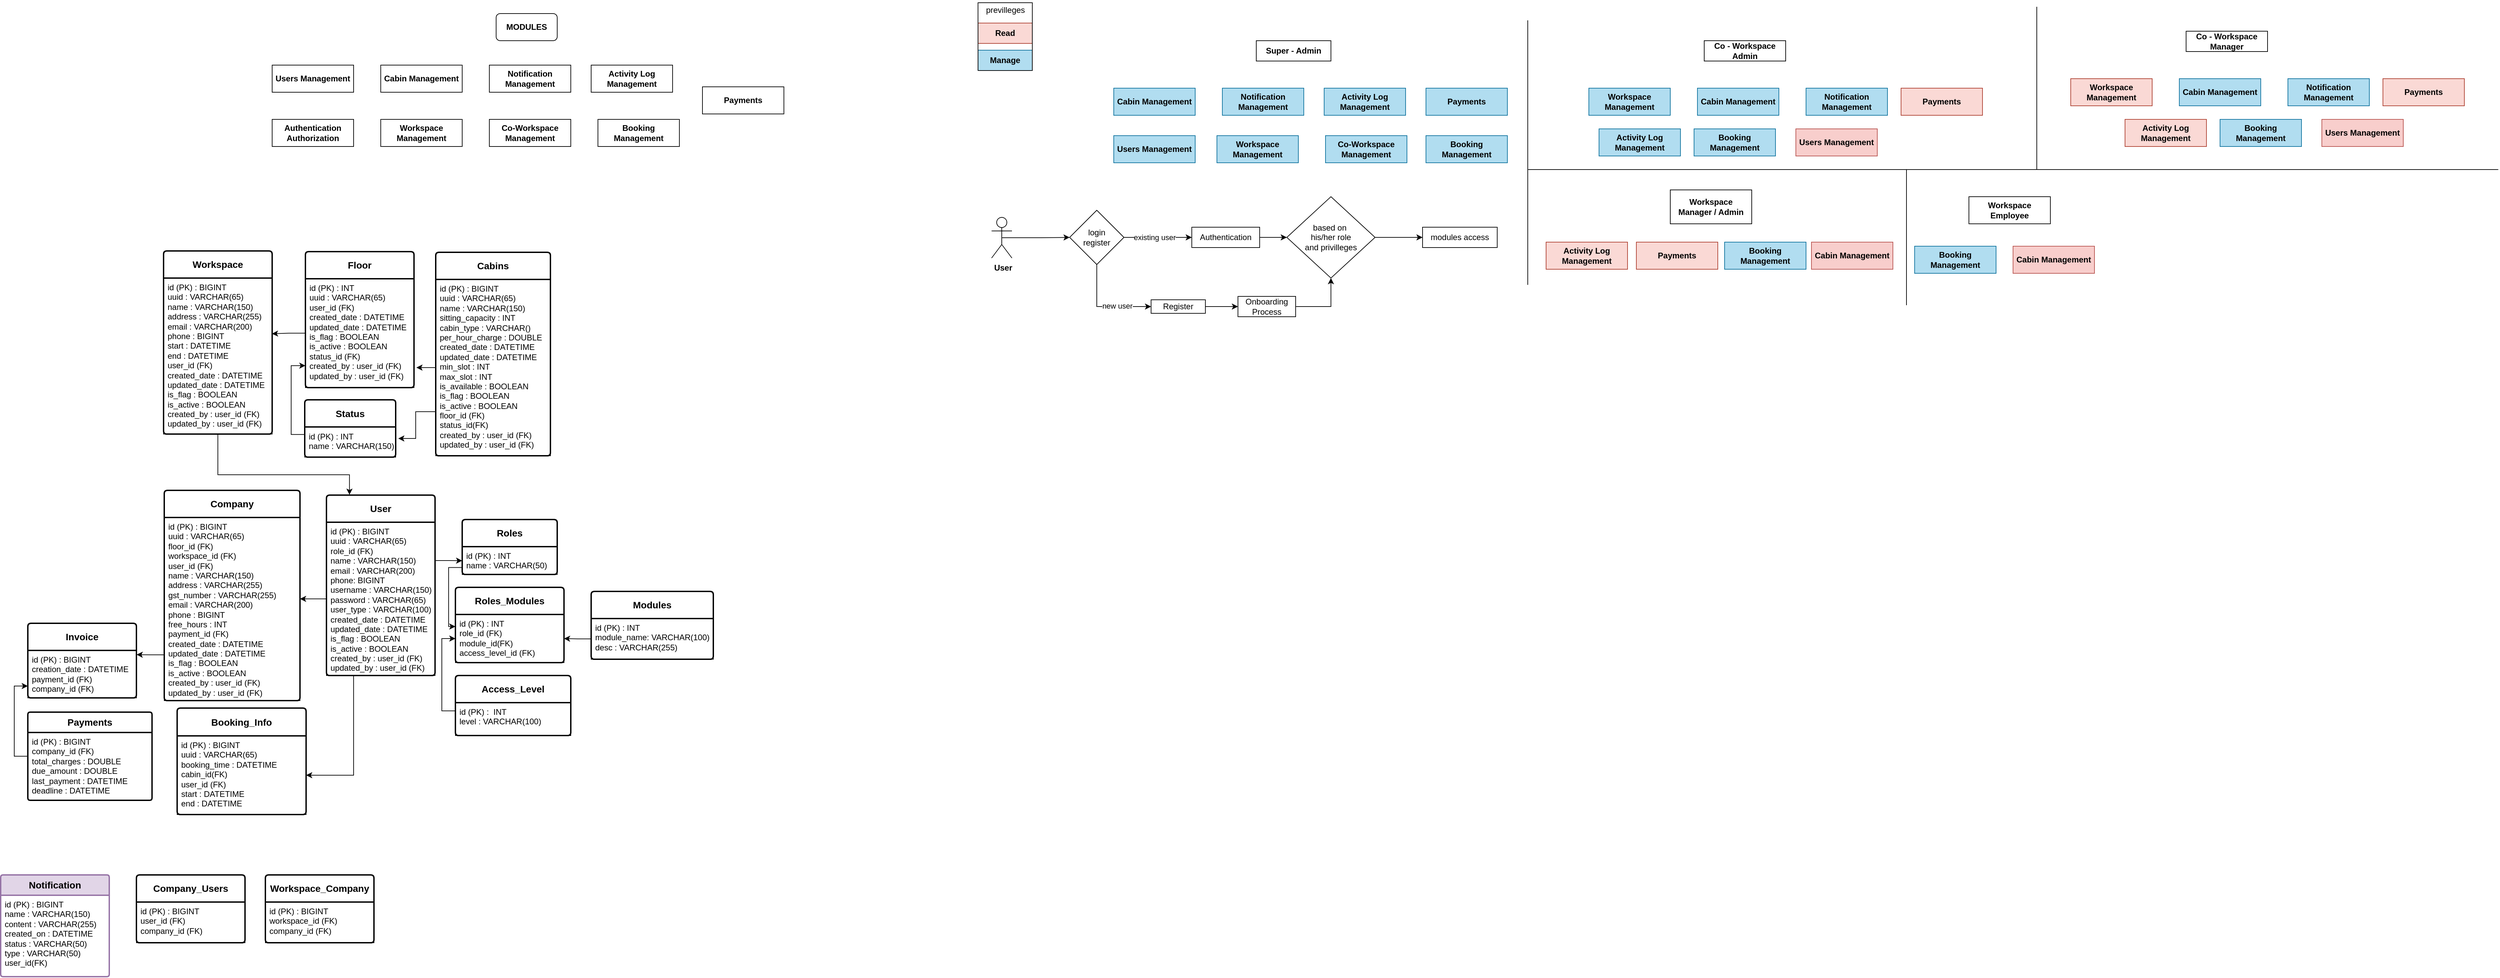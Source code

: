 <mxfile version="26.0.4">
  <diagram name="Page-1" id="Hbr4fW7oNGjuH58WPVC-">
    <mxGraphModel dx="6043" dy="2033" grid="1" gridSize="10" guides="1" tooltips="1" connect="1" arrows="1" fold="1" page="1" pageScale="1" pageWidth="850" pageHeight="1100" math="0" shadow="0">
      <root>
        <mxCell id="0" />
        <mxCell id="1" parent="0" />
        <mxCell id="i0zj9YfqIQTJ_gesHQt6-1" value="&lt;p&gt;&lt;span&gt;&lt;strong&gt;User&lt;/strong&gt;&lt;/span&gt;&lt;/p&gt;" style="swimlane;childLayout=stackLayout;horizontal=1;startSize=40;horizontalStack=0;rounded=1;fontSize=14;fontStyle=0;strokeWidth=2;resizeParent=0;resizeLast=1;shadow=0;dashed=0;align=center;arcSize=4;whiteSpace=wrap;html=1;fillColor=none;" parent="1" vertex="1">
          <mxGeometry x="-3760" y="-360" width="160" height="266" as="geometry" />
        </mxCell>
        <mxCell id="i0zj9YfqIQTJ_gesHQt6-2" value="&lt;div&gt;id (PK) : BIGINT&lt;/div&gt;&lt;div&gt;uuid : VARCHAR(65)&lt;br&gt;&lt;/div&gt;&lt;div&gt;role_id (FK)&lt;/div&gt;name : VARCHAR(150)&lt;br&gt;email : VARCHAR(200)&lt;br&gt;phone: BIGINT&lt;br&gt;&lt;div&gt;username : VARCHAR(150)&lt;br&gt;&lt;/div&gt;password : VARCHAR(65)&lt;br&gt;user_type : VARCHAR(100)&lt;br&gt;&lt;div&gt;created_date : DATETIME&lt;/div&gt;&lt;div&gt;updated_date : DATETIME&lt;/div&gt;&lt;div&gt;is_flag : BOOLEAN&lt;/div&gt;&lt;div&gt;is_active : BOOLEAN&lt;/div&gt;&lt;div&gt;created_by : user_id (FK)&lt;br&gt;updated_by : user_id (FK)&lt;/div&gt;" style="align=left;fillColor=none;spacingLeft=4;fontSize=12;verticalAlign=top;resizable=0;rotatable=0;part=1;html=1;" parent="i0zj9YfqIQTJ_gesHQt6-1" vertex="1">
          <mxGeometry y="40" width="160" height="226" as="geometry" />
        </mxCell>
        <mxCell id="i0zj9YfqIQTJ_gesHQt6-3" value="&lt;p&gt;&lt;span&gt;&lt;strong&gt;Roles&lt;/strong&gt;&lt;/span&gt;&lt;/p&gt;" style="swimlane;childLayout=stackLayout;horizontal=1;startSize=40;horizontalStack=0;rounded=1;fontSize=14;fontStyle=0;strokeWidth=2;resizeParent=0;resizeLast=1;shadow=0;dashed=0;align=center;arcSize=4;whiteSpace=wrap;html=1;fillColor=none;" parent="1" vertex="1">
          <mxGeometry x="-3560" y="-324" width="140" height="81" as="geometry" />
        </mxCell>
        <mxCell id="i0zj9YfqIQTJ_gesHQt6-4" value="id (PK) : INT&lt;br&gt;name : VARCHAR(50)" style="align=left;fillColor=none;spacingLeft=4;fontSize=12;verticalAlign=top;resizable=0;rotatable=0;part=1;html=1;" parent="i0zj9YfqIQTJ_gesHQt6-3" vertex="1">
          <mxGeometry y="40" width="140" height="41" as="geometry" />
        </mxCell>
        <mxCell id="i0zj9YfqIQTJ_gesHQt6-5" value="&lt;p&gt;&lt;span&gt;&lt;strong&gt;Roles_Modules&lt;/strong&gt;&lt;/span&gt;&lt;/p&gt;" style="swimlane;childLayout=stackLayout;horizontal=1;startSize=40;horizontalStack=0;rounded=1;fontSize=14;fontStyle=0;strokeWidth=2;resizeParent=0;resizeLast=1;shadow=0;dashed=0;align=center;arcSize=4;whiteSpace=wrap;html=1;fillColor=none;" parent="1" vertex="1">
          <mxGeometry x="-3570" y="-224" width="160" height="111" as="geometry" />
        </mxCell>
        <mxCell id="i0zj9YfqIQTJ_gesHQt6-6" value="&lt;div&gt;id (PK) : INT&lt;br&gt;role_id (FK)&lt;br&gt;module_id(FK)&lt;br&gt;access_level_id (FK)&lt;br&gt;&lt;/div&gt;" style="align=left;fillColor=none;spacingLeft=4;fontSize=12;verticalAlign=top;resizable=0;rotatable=0;part=1;html=1;" parent="i0zj9YfqIQTJ_gesHQt6-5" vertex="1">
          <mxGeometry y="40" width="160" height="71" as="geometry" />
        </mxCell>
        <mxCell id="i0zj9YfqIQTJ_gesHQt6-7" value="&lt;b&gt;Modules&lt;/b&gt;" style="swimlane;childLayout=stackLayout;horizontal=1;startSize=40;horizontalStack=0;rounded=1;fontSize=14;fontStyle=0;strokeWidth=2;resizeParent=0;resizeLast=1;shadow=0;dashed=0;align=center;arcSize=4;whiteSpace=wrap;html=1;fillColor=none;" parent="1" vertex="1">
          <mxGeometry x="-3370" y="-218" width="180" height="100" as="geometry" />
        </mxCell>
        <mxCell id="i0zj9YfqIQTJ_gesHQt6-8" value="id (PK) : INT&lt;br&gt;module_name: VARCHAR(100)&lt;br&gt;&lt;div&gt;desc : VARCHAR(255)&lt;br&gt;&lt;/div&gt;" style="align=left;fillColor=none;spacingLeft=4;fontSize=12;verticalAlign=top;resizable=0;rotatable=0;part=1;html=1;" parent="i0zj9YfqIQTJ_gesHQt6-7" vertex="1">
          <mxGeometry y="40" width="180" height="60" as="geometry" />
        </mxCell>
        <mxCell id="i0zj9YfqIQTJ_gesHQt6-20" value="&lt;b&gt;Company&lt;/b&gt;" style="swimlane;childLayout=stackLayout;horizontal=1;startSize=40;horizontalStack=0;rounded=1;fontSize=14;fontStyle=0;strokeWidth=2;resizeParent=0;resizeLast=1;shadow=0;dashed=0;align=center;arcSize=4;whiteSpace=wrap;html=1;fillColor=none;" parent="1" vertex="1">
          <mxGeometry x="-3999" y="-367" width="200" height="310" as="geometry" />
        </mxCell>
        <mxCell id="i0zj9YfqIQTJ_gesHQt6-21" value="&lt;div&gt;id (PK) : BIGINT&lt;/div&gt;&lt;div&gt;uuid : VARCHAR(65)&lt;br&gt;&lt;/div&gt;&lt;div&gt;floor_id (FK)&lt;/div&gt;&lt;div&gt;workspace_id (FK)&lt;/div&gt;&lt;div&gt;user_id (FK)&lt;/div&gt;name : VARCHAR(150)&lt;br&gt;address : VARCHAR(255)&lt;br&gt;gst_number : VARCHAR(255)&lt;br&gt;&lt;div&gt;email : VARCHAR(200)&lt;br&gt;&lt;/div&gt;phone : BIGINT&lt;br&gt;&lt;div&gt;free_hours : INT&lt;/div&gt;&lt;div&gt;payment_id (FK)&lt;br&gt;&lt;/div&gt;&lt;div&gt;&lt;div&gt;created_date : DATETIME&lt;/div&gt;&lt;div&gt;updated_date : DATETIME&lt;/div&gt;&lt;div&gt;is_flag : BOOLEAN&lt;/div&gt;&lt;div&gt;is_active : BOOLEAN&lt;div&gt;created_by : user_id (FK)&lt;/div&gt;&lt;div&gt;updated_by : user_id (FK)&lt;/div&gt;&lt;/div&gt;&lt;/div&gt;" style="align=left;fillColor=none;spacingLeft=4;fontSize=12;verticalAlign=top;resizable=0;rotatable=0;part=1;html=1;" parent="i0zj9YfqIQTJ_gesHQt6-20" vertex="1">
          <mxGeometry y="40" width="200" height="270" as="geometry" />
        </mxCell>
        <mxCell id="i0zj9YfqIQTJ_gesHQt6-26" value="&lt;b&gt;Workspace&lt;/b&gt;" style="swimlane;childLayout=stackLayout;horizontal=1;startSize=40;horizontalStack=0;rounded=1;fontSize=14;fontStyle=0;strokeWidth=2;resizeParent=0;resizeLast=1;shadow=0;dashed=0;align=center;arcSize=4;whiteSpace=wrap;html=1;fillColor=none;" parent="1" vertex="1">
          <mxGeometry x="-4000" y="-720" width="160" height="270" as="geometry" />
        </mxCell>
        <mxCell id="i0zj9YfqIQTJ_gesHQt6-27" value="&lt;div&gt;id (PK) : BIGINT&lt;/div&gt;&lt;div&gt;uuid : VARCHAR(65)&lt;br&gt;&lt;/div&gt;name : VARCHAR(150)&lt;br&gt;address : VARCHAR(255)&lt;br&gt;email : VARCHAR(200)&lt;br&gt;&lt;div&gt;phone : BIGINT&lt;/div&gt;&lt;div&gt;&lt;div&gt;start : DATETIME&lt;br&gt;end : DATETIME&lt;br&gt;&lt;/div&gt;&lt;/div&gt;&lt;div&gt;user_id (FK)&lt;/div&gt;&lt;div&gt;&lt;div&gt;&lt;div&gt;created_date : DATETIME&lt;/div&gt;&lt;div&gt;updated_date : DATETIME&lt;/div&gt;&lt;div&gt;is_flag : BOOLEAN&lt;/div&gt;&lt;div&gt;is_active : BOOLEAN&lt;/div&gt;&lt;div&gt;&lt;div&gt;created_by : user_id (FK)&lt;/div&gt;&lt;div&gt;updated_by : user_id (FK)&lt;/div&gt;&lt;/div&gt;&lt;/div&gt;&lt;/div&gt;" style="align=left;fillColor=none;spacingLeft=4;fontSize=12;verticalAlign=top;resizable=0;rotatable=0;part=1;html=1;" parent="i0zj9YfqIQTJ_gesHQt6-26" vertex="1">
          <mxGeometry y="40" width="160" height="230" as="geometry" />
        </mxCell>
        <mxCell id="i0zj9YfqIQTJ_gesHQt6-32" value="&lt;div&gt;&lt;strong&gt;Cabins&lt;/strong&gt;&lt;/div&gt;" style="swimlane;childLayout=stackLayout;horizontal=1;startSize=40;horizontalStack=0;rounded=1;fontSize=14;fontStyle=0;strokeWidth=2;resizeParent=0;resizeLast=1;shadow=0;dashed=0;align=center;arcSize=4;whiteSpace=wrap;html=1;fillColor=none;" parent="1" vertex="1">
          <mxGeometry x="-3599" y="-718" width="169" height="300" as="geometry" />
        </mxCell>
        <mxCell id="i0zj9YfqIQTJ_gesHQt6-33" value="&lt;div&gt;id (PK) : BIGINT&lt;/div&gt;&lt;div&gt;uuid : VARCHAR(65)&lt;br&gt;&lt;/div&gt;name : VARCHAR(150)&lt;br&gt;&lt;div&gt;sitting_capacity : INT&lt;/div&gt;&lt;div&gt;cabin_type : VARCHAR()&lt;br&gt;&lt;/div&gt;&lt;div&gt;per_hour_charge : DOUBLE&lt;br&gt;&lt;/div&gt;&lt;div&gt;&lt;div&gt;created_date : DATETIME&lt;br&gt;&lt;/div&gt;&lt;div&gt;updated_date : DATETIME&lt;/div&gt;&lt;div&gt;min_slot : INT&lt;/div&gt;&lt;div&gt;max_slot : INT&lt;/div&gt;&lt;div&gt;is_available : BOOLEAN&lt;br&gt;&lt;/div&gt;&lt;div&gt;is_flag : BOOLEAN&lt;/div&gt;&lt;div&gt;is_active : BOOLEAN&lt;/div&gt;&lt;/div&gt;&lt;div&gt;floor_id (FK)&lt;/div&gt;&lt;div&gt;status_id(FK)&lt;/div&gt;&lt;div&gt;&lt;div&gt;created_by : user_id (FK)&lt;/div&gt;&lt;div&gt;updated_by : user_id (FK)&lt;/div&gt;&lt;/div&gt;" style="align=left;fillColor=none;spacingLeft=4;fontSize=12;verticalAlign=top;resizable=0;rotatable=0;part=1;html=1;" parent="i0zj9YfqIQTJ_gesHQt6-32" vertex="1">
          <mxGeometry y="40" width="169" height="260" as="geometry" />
        </mxCell>
        <mxCell id="i0zj9YfqIQTJ_gesHQt6-37" value="&lt;b&gt;Status&lt;/b&gt;" style="swimlane;childLayout=stackLayout;horizontal=1;startSize=40;horizontalStack=0;rounded=1;fontSize=14;fontStyle=0;strokeWidth=2;resizeParent=0;resizeLast=1;shadow=0;dashed=0;align=center;arcSize=4;whiteSpace=wrap;html=1;fillColor=none;" parent="1" vertex="1">
          <mxGeometry x="-3792" y="-500.5" width="134" height="84.5" as="geometry" />
        </mxCell>
        <mxCell id="i0zj9YfqIQTJ_gesHQt6-38" value="&lt;div&gt;id (PK) : INT&lt;br&gt;&lt;/div&gt;&lt;div&gt;name : VARCHAR(150)&lt;/div&gt;" style="align=left;fillColor=none;spacingLeft=4;fontSize=12;verticalAlign=top;resizable=0;rotatable=0;part=1;html=1;" parent="i0zj9YfqIQTJ_gesHQt6-37" vertex="1">
          <mxGeometry y="40" width="134" height="44.5" as="geometry" />
        </mxCell>
        <mxCell id="i0zj9YfqIQTJ_gesHQt6-40" value="&lt;p&gt;&lt;span&gt;&lt;strong&gt;Floor&lt;/strong&gt;&lt;/span&gt;&lt;/p&gt;" style="swimlane;childLayout=stackLayout;horizontal=1;startSize=40;horizontalStack=0;rounded=1;fontSize=14;fontStyle=0;strokeWidth=2;resizeParent=0;resizeLast=1;shadow=0;dashed=0;align=center;arcSize=4;whiteSpace=wrap;html=1;fillColor=none;" parent="1" vertex="1">
          <mxGeometry x="-3791" y="-719" width="160" height="200.5" as="geometry">
            <mxRectangle x="-599" y="1382" width="80" height="60" as="alternateBounds" />
          </mxGeometry>
        </mxCell>
        <mxCell id="i0zj9YfqIQTJ_gesHQt6-41" value="&lt;div&gt;id (PK) : INT&lt;/div&gt;&lt;div&gt;uuid : VARCHAR(65)&lt;br&gt;&lt;/div&gt;&lt;div&gt;user_id (FK)&lt;/div&gt;&lt;div&gt;&lt;div&gt;&lt;div&gt;created_date : DATETIME&lt;/div&gt;&lt;div&gt;updated_date : DATETIME&lt;/div&gt;&lt;div&gt;is_flag : BOOLEAN&lt;/div&gt;&lt;div&gt;is_active : BOOLEAN&lt;/div&gt;&lt;div&gt;status_id (FK)&lt;/div&gt;&lt;div&gt;&lt;div&gt;created_by : user_id (FK)&lt;/div&gt;&lt;div&gt;updated_by : user_id (FK)&lt;/div&gt;&lt;/div&gt;&lt;/div&gt;&lt;/div&gt;" style="align=left;fillColor=none;spacingLeft=4;fontSize=12;verticalAlign=top;resizable=0;rotatable=0;part=1;html=1;" parent="i0zj9YfqIQTJ_gesHQt6-40" vertex="1">
          <mxGeometry y="40" width="160" height="160.5" as="geometry" />
        </mxCell>
        <mxCell id="i0zj9YfqIQTJ_gesHQt6-48" value="&lt;b&gt;Booking_Info&lt;/b&gt;" style="swimlane;childLayout=stackLayout;horizontal=1;startSize=41;horizontalStack=0;rounded=1;fontSize=14;fontStyle=0;strokeWidth=2;resizeParent=0;resizeLast=1;shadow=0;dashed=0;align=center;arcSize=4;whiteSpace=wrap;html=1;fillColor=none;" parent="1" vertex="1">
          <mxGeometry x="-3980" y="-46" width="190" height="157" as="geometry" />
        </mxCell>
        <mxCell id="i0zj9YfqIQTJ_gesHQt6-49" value="&lt;div&gt;id (PK) : BIGINT&lt;/div&gt;uuid : VARCHAR(65)&lt;br&gt;&lt;div&gt;booking_time : DATETIME&lt;/div&gt;&lt;div&gt;cabin_id(FK) &lt;/div&gt;user_id (FK)&lt;br&gt;&lt;div&gt;start : DATETIME&lt;/div&gt;&lt;div&gt;end : DATETIME&lt;/div&gt;" style="align=left;fillColor=none;spacingLeft=4;fontSize=12;verticalAlign=top;resizable=0;rotatable=0;part=1;html=1;" parent="i0zj9YfqIQTJ_gesHQt6-48" vertex="1">
          <mxGeometry y="41" width="190" height="116" as="geometry" />
        </mxCell>
        <mxCell id="i0zj9YfqIQTJ_gesHQt6-50" value="&lt;b&gt;Invoice&lt;br&gt;&lt;/b&gt;" style="swimlane;childLayout=stackLayout;horizontal=1;startSize=40;horizontalStack=0;rounded=1;fontSize=14;fontStyle=0;strokeWidth=2;resizeParent=0;resizeLast=1;shadow=0;dashed=0;align=center;arcSize=4;whiteSpace=wrap;html=1;fillColor=none;" parent="1" vertex="1">
          <mxGeometry x="-4200" y="-171" width="160" height="110" as="geometry" />
        </mxCell>
        <mxCell id="i0zj9YfqIQTJ_gesHQt6-51" value="&lt;div&gt;id (PK) : BIGINT&lt;br&gt;&lt;/div&gt;creation_date : DATETIME&lt;br&gt;&lt;div&gt;payment_id (FK)&lt;/div&gt;&lt;div&gt;company_id (FK)&lt;br&gt;&lt;/div&gt;" style="align=left;fillColor=none;spacingLeft=4;fontSize=12;verticalAlign=top;resizable=0;rotatable=0;part=1;html=1;" parent="i0zj9YfqIQTJ_gesHQt6-50" vertex="1">
          <mxGeometry y="40" width="160" height="70" as="geometry" />
        </mxCell>
        <mxCell id="i0zj9YfqIQTJ_gesHQt6-56" value="&lt;b&gt;Notification&lt;/b&gt;" style="swimlane;childLayout=stackLayout;horizontal=1;startSize=30;horizontalStack=0;rounded=1;fontSize=14;fontStyle=0;strokeWidth=2;resizeParent=0;resizeLast=1;shadow=0;dashed=0;align=center;arcSize=4;whiteSpace=wrap;html=1;fillColor=#e1d5e7;strokeColor=#9673a6;" parent="1" vertex="1">
          <mxGeometry x="-4240" y="200" width="160" height="150" as="geometry" />
        </mxCell>
        <mxCell id="i0zj9YfqIQTJ_gesHQt6-57" value="&lt;div&gt;id (PK) : BIGINT&lt;/div&gt;&lt;div&gt;name : VARCHAR(150) &lt;br&gt;&lt;/div&gt;&lt;div&gt;content : VARCHAR(255) &lt;br&gt;&lt;/div&gt;&lt;div&gt;created_on : DATETIME&lt;br&gt;&lt;/div&gt;&lt;div&gt;status : VARCHAR(50)&lt;br&gt;&lt;/div&gt;&lt;div&gt;type : VARCHAR(50)&lt;br&gt;&lt;/div&gt;&lt;div&gt;user_id(FK)&lt;br&gt;&lt;/div&gt;" style="align=left;strokeColor=none;fillColor=none;spacingLeft=4;fontSize=12;verticalAlign=top;resizable=0;rotatable=0;part=1;html=1;" parent="i0zj9YfqIQTJ_gesHQt6-56" vertex="1">
          <mxGeometry y="30" width="160" height="120" as="geometry" />
        </mxCell>
        <mxCell id="i0zj9YfqIQTJ_gesHQt6-75" value="MODULES" style="rounded=1;whiteSpace=wrap;html=1;fontStyle=1" parent="1" vertex="1">
          <mxGeometry x="-3510" y="-1070" width="90" height="40" as="geometry" />
        </mxCell>
        <mxCell id="i0zj9YfqIQTJ_gesHQt6-76" value="&lt;div&gt;Authentication&lt;/div&gt;&lt;div&gt;Authorization&lt;br&gt;&lt;/div&gt;" style="rounded=0;whiteSpace=wrap;html=1;fontStyle=1" parent="1" vertex="1">
          <mxGeometry x="-3840" y="-914" width="120" height="40" as="geometry" />
        </mxCell>
        <mxCell id="i0zj9YfqIQTJ_gesHQt6-77" value="Users Management" style="rounded=0;whiteSpace=wrap;html=1;fontStyle=1" parent="1" vertex="1">
          <mxGeometry x="-3840" y="-994" width="120" height="40" as="geometry" />
        </mxCell>
        <mxCell id="i0zj9YfqIQTJ_gesHQt6-78" value="Co-Workspace Management" style="rounded=0;whiteSpace=wrap;html=1;fontStyle=1" parent="1" vertex="1">
          <mxGeometry x="-3520" y="-914" width="120" height="40" as="geometry" />
        </mxCell>
        <mxCell id="i0zj9YfqIQTJ_gesHQt6-79" value="Workspace Management" style="rounded=0;whiteSpace=wrap;html=1;fontStyle=1" parent="1" vertex="1">
          <mxGeometry x="-3680" y="-914" width="120" height="40" as="geometry" />
        </mxCell>
        <mxCell id="i0zj9YfqIQTJ_gesHQt6-80" value="Booking Management" style="rounded=0;whiteSpace=wrap;html=1;fontStyle=1" parent="1" vertex="1">
          <mxGeometry x="-3360" y="-914" width="120" height="40" as="geometry" />
        </mxCell>
        <mxCell id="i0zj9YfqIQTJ_gesHQt6-81" value="Cabin Management" style="rounded=0;whiteSpace=wrap;html=1;fontStyle=1" parent="1" vertex="1">
          <mxGeometry x="-3680" y="-994" width="120" height="40" as="geometry" />
        </mxCell>
        <mxCell id="i0zj9YfqIQTJ_gesHQt6-82" value="&lt;div&gt;Notification&lt;/div&gt;&lt;div&gt;Management&lt;br&gt;&lt;/div&gt;" style="rounded=0;whiteSpace=wrap;html=1;fontStyle=1" parent="1" vertex="1">
          <mxGeometry x="-3520" y="-994" width="120" height="40" as="geometry" />
        </mxCell>
        <mxCell id="i0zj9YfqIQTJ_gesHQt6-87" value="Activity Log Management" style="rounded=0;whiteSpace=wrap;html=1;fontStyle=1" parent="1" vertex="1">
          <mxGeometry x="-3370" y="-994" width="120" height="40" as="geometry" />
        </mxCell>
        <mxCell id="i0zj9YfqIQTJ_gesHQt6-98" value="Users Management" style="rounded=0;whiteSpace=wrap;html=1;fillColor=#b1ddf0;strokeColor=#10739e;fontStyle=1" parent="1" vertex="1">
          <mxGeometry x="-2600" y="-890" width="120" height="40" as="geometry" />
        </mxCell>
        <mxCell id="i0zj9YfqIQTJ_gesHQt6-99" value="Co-Workspace Management" style="rounded=0;whiteSpace=wrap;html=1;fillColor=#b1ddf0;strokeColor=#10739e;fontStyle=1" parent="1" vertex="1">
          <mxGeometry x="-2288" y="-890" width="120" height="40" as="geometry" />
        </mxCell>
        <mxCell id="i0zj9YfqIQTJ_gesHQt6-100" value="Workspace Management" style="rounded=0;whiteSpace=wrap;html=1;fillColor=#b1ddf0;strokeColor=#10739e;fontStyle=1" parent="1" vertex="1">
          <mxGeometry x="-2448" y="-890" width="120" height="40" as="geometry" />
        </mxCell>
        <mxCell id="i0zj9YfqIQTJ_gesHQt6-101" value="Booking Management" style="rounded=0;whiteSpace=wrap;html=1;fillColor=#b1ddf0;strokeColor=#10739e;fontStyle=1" parent="1" vertex="1">
          <mxGeometry x="-2140" y="-890" width="120" height="40" as="geometry" />
        </mxCell>
        <mxCell id="i0zj9YfqIQTJ_gesHQt6-102" value="Cabin Management" style="rounded=0;whiteSpace=wrap;html=1;fillColor=#b1ddf0;strokeColor=#10739e;fontStyle=1" parent="1" vertex="1">
          <mxGeometry x="-2600" y="-960" width="120" height="40" as="geometry" />
        </mxCell>
        <mxCell id="i0zj9YfqIQTJ_gesHQt6-103" value="&lt;div&gt;Notification&lt;/div&gt;&lt;div&gt;Management&lt;br&gt;&lt;/div&gt;" style="rounded=0;whiteSpace=wrap;html=1;fillColor=#b1ddf0;strokeColor=#10739e;fontStyle=1" parent="1" vertex="1">
          <mxGeometry x="-2440" y="-960" width="120" height="40" as="geometry" />
        </mxCell>
        <mxCell id="i0zj9YfqIQTJ_gesHQt6-106" value="Activity Log Management" style="rounded=0;whiteSpace=wrap;html=1;fillColor=#b1ddf0;strokeColor=#10739e;fontStyle=1" parent="1" vertex="1">
          <mxGeometry x="-2290" y="-960" width="120" height="40" as="geometry" />
        </mxCell>
        <mxCell id="i0zj9YfqIQTJ_gesHQt6-107" value="Super - Admin" style="rounded=0;whiteSpace=wrap;html=1;fontStyle=1" parent="1" vertex="1">
          <mxGeometry x="-2390" y="-1030" width="110" height="30" as="geometry" />
        </mxCell>
        <mxCell id="i0zj9YfqIQTJ_gesHQt6-111" value="Workspace Management" style="rounded=0;whiteSpace=wrap;html=1;fillColor=#b1ddf0;strokeColor=#10739e;fontStyle=1" parent="1" vertex="1">
          <mxGeometry x="-1900" y="-960" width="120" height="40" as="geometry" />
        </mxCell>
        <mxCell id="i0zj9YfqIQTJ_gesHQt6-112" value="Booking Management" style="rounded=0;whiteSpace=wrap;html=1;fillColor=#b1ddf0;strokeColor=#10739e;fontStyle=1" parent="1" vertex="1">
          <mxGeometry x="-1745" y="-900" width="120" height="40" as="geometry" />
        </mxCell>
        <mxCell id="i0zj9YfqIQTJ_gesHQt6-113" value="Cabin Management" style="rounded=0;whiteSpace=wrap;html=1;fillColor=#b1ddf0;strokeColor=#10739e;fontStyle=1" parent="1" vertex="1">
          <mxGeometry x="-1740" y="-960" width="120" height="40" as="geometry" />
        </mxCell>
        <mxCell id="i0zj9YfqIQTJ_gesHQt6-114" value="&lt;div&gt;Notification&lt;/div&gt;&lt;div&gt;Management&lt;br&gt;&lt;/div&gt;" style="rounded=0;whiteSpace=wrap;html=1;fillColor=#b1ddf0;strokeColor=#10739e;fontStyle=1" parent="1" vertex="1">
          <mxGeometry x="-1580" y="-960" width="120" height="40" as="geometry" />
        </mxCell>
        <mxCell id="i0zj9YfqIQTJ_gesHQt6-115" value="Activity Log Management" style="rounded=0;whiteSpace=wrap;html=1;fillColor=#b1ddf0;strokeColor=#10739e;fontStyle=1" parent="1" vertex="1">
          <mxGeometry x="-1885" y="-900" width="120" height="40" as="geometry" />
        </mxCell>
        <mxCell id="i0zj9YfqIQTJ_gesHQt6-116" value="&lt;div&gt;Co - Workspace Admin&lt;br&gt;&lt;/div&gt;" style="rounded=0;whiteSpace=wrap;html=1;fontStyle=1" parent="1" vertex="1">
          <mxGeometry x="-1730" y="-1030" width="120" height="30" as="geometry" />
        </mxCell>
        <mxCell id="i0zj9YfqIQTJ_gesHQt6-125" value="Booking Management" style="rounded=0;whiteSpace=wrap;html=1;fillColor=#b1ddf0;strokeColor=#10739e;fontStyle=1" parent="1" vertex="1">
          <mxGeometry x="-1700" y="-733" width="120" height="40" as="geometry" />
        </mxCell>
        <mxCell id="i0zj9YfqIQTJ_gesHQt6-128" value="Activity Log Management" style="rounded=0;whiteSpace=wrap;html=1;fillColor=#fad9d5;strokeColor=#ae4132;fontStyle=1" parent="1" vertex="1">
          <mxGeometry x="-1963" y="-733" width="120" height="40" as="geometry" />
        </mxCell>
        <mxCell id="i0zj9YfqIQTJ_gesHQt6-129" value="&lt;div&gt;Workspace&lt;/div&gt;&lt;div&gt;Manager / Admin&lt;br&gt;&lt;/div&gt;" style="rounded=0;whiteSpace=wrap;html=1;fontStyle=1" parent="1" vertex="1">
          <mxGeometry x="-1780" y="-810" width="120" height="50" as="geometry" />
        </mxCell>
        <mxCell id="i0zj9YfqIQTJ_gesHQt6-130" value="Booking Management" style="rounded=0;whiteSpace=wrap;html=1;fillColor=#b1ddf0;strokeColor=#10739e;fontStyle=1" parent="1" vertex="1">
          <mxGeometry x="-1420" y="-727" width="120" height="40" as="geometry" />
        </mxCell>
        <mxCell id="i0zj9YfqIQTJ_gesHQt6-134" value="&lt;div&gt;Workspace&lt;/div&gt;&lt;div&gt;Employee&lt;/div&gt;" style="rounded=0;whiteSpace=wrap;html=1;fontStyle=1" parent="1" vertex="1">
          <mxGeometry x="-1340" y="-800" width="120" height="40" as="geometry" />
        </mxCell>
        <mxCell id="ZUwX_merdfJP2ijp_3mD-3" value="" style="endArrow=none;html=1;rounded=0;" parent="1" edge="1">
          <mxGeometry width="50" height="50" relative="1" as="geometry">
            <mxPoint x="-1990" y="-670" as="sourcePoint" />
            <mxPoint x="-1990" y="-1060" as="targetPoint" />
          </mxGeometry>
        </mxCell>
        <mxCell id="ZUwX_merdfJP2ijp_3mD-4" value="" style="endArrow=none;html=1;rounded=0;" parent="1" edge="1">
          <mxGeometry width="50" height="50" relative="1" as="geometry">
            <mxPoint x="-1990" y="-840" as="sourcePoint" />
            <mxPoint x="-560" y="-840" as="targetPoint" />
          </mxGeometry>
        </mxCell>
        <mxCell id="ZUwX_merdfJP2ijp_3mD-5" value="" style="endArrow=none;html=1;rounded=0;" parent="1" edge="1">
          <mxGeometry width="50" height="50" relative="1" as="geometry">
            <mxPoint x="-1432" y="-640" as="sourcePoint" />
            <mxPoint x="-1432" y="-840" as="targetPoint" />
          </mxGeometry>
        </mxCell>
        <mxCell id="6uWzE0YaMPxojv6-Itjr-15" value="Users Management" style="rounded=0;whiteSpace=wrap;html=1;fillColor=#f8cecc;strokeColor=#b85450;fontStyle=1" parent="1" vertex="1">
          <mxGeometry x="-1595" y="-900" width="120" height="40" as="geometry" />
        </mxCell>
        <mxCell id="6uWzE0YaMPxojv6-Itjr-22" value="Activity Log Management" style="rounded=0;whiteSpace=wrap;html=1;fillColor=#fad9d5;strokeColor=#ae4132;fontStyle=1" parent="1" vertex="1">
          <mxGeometry x="-1275" y="-727" width="120" height="40" as="geometry" />
        </mxCell>
        <mxCell id="6uWzE0YaMPxojv6-Itjr-25" value="Cabin Management" style="rounded=0;whiteSpace=wrap;html=1;fillColor=#f8cecc;strokeColor=#b85450;fontStyle=1" parent="1" vertex="1">
          <mxGeometry x="-1572" y="-733" width="120" height="40" as="geometry" />
        </mxCell>
        <mxCell id="6uWzE0YaMPxojv6-Itjr-26" value="Cabin Management" style="rounded=0;whiteSpace=wrap;html=1;fillColor=#f8cecc;strokeColor=#b85450;fontStyle=1" parent="1" vertex="1">
          <mxGeometry x="-1275" y="-727" width="120" height="40" as="geometry" />
        </mxCell>
        <mxCell id="4vm6ZICzEzsJQvAmWLZo-16" style="edgeStyle=orthogonalEdgeStyle;rounded=0;orthogonalLoop=1;jettySize=auto;html=1;exitX=0;exitY=0.5;exitDx=0;exitDy=0;entryX=0;entryY=0.75;entryDx=0;entryDy=0;" edge="1" parent="1" source="6uWzE0YaMPxojv6-Itjr-37" target="i0zj9YfqIQTJ_gesHQt6-51">
          <mxGeometry relative="1" as="geometry" />
        </mxCell>
        <mxCell id="6uWzE0YaMPxojv6-Itjr-37" value="&lt;b&gt;Payments&lt;/b&gt;" style="swimlane;childLayout=stackLayout;horizontal=1;startSize=30;horizontalStack=0;rounded=1;fontSize=14;fontStyle=0;strokeWidth=2;resizeParent=0;resizeLast=1;shadow=0;dashed=0;align=center;arcSize=4;whiteSpace=wrap;html=1;fillColor=none;" parent="1" vertex="1">
          <mxGeometry x="-4200" y="-40" width="183" height="130" as="geometry" />
        </mxCell>
        <mxCell id="6uWzE0YaMPxojv6-Itjr-38" value="&lt;div&gt;id (PK) : BIGINT&lt;br&gt;&lt;/div&gt;company_id (FK)&lt;div&gt;total_charges : DOUBLE&lt;/div&gt;&lt;div&gt;due_amount : DOUBLE&lt;br&gt;&lt;/div&gt;&lt;div&gt;last_payment : DATETIME&lt;br&gt;&lt;/div&gt;&lt;div&gt;deadline : DATETIME&lt;/div&gt;" style="align=left;strokeColor=none;fillColor=none;spacingLeft=4;fontSize=12;verticalAlign=top;resizable=0;rotatable=0;part=1;html=1;" parent="6uWzE0YaMPxojv6-Itjr-37" vertex="1">
          <mxGeometry y="30" width="183" height="100" as="geometry" />
        </mxCell>
        <mxCell id="6uWzE0YaMPxojv6-Itjr-40" value="Payments" style="rounded=0;whiteSpace=wrap;html=1;fontStyle=1" parent="1" vertex="1">
          <mxGeometry x="-3206" y="-962" width="120" height="40" as="geometry" />
        </mxCell>
        <mxCell id="6uWzE0YaMPxojv6-Itjr-41" value="Payments" style="rounded=0;whiteSpace=wrap;html=1;fillColor=#b1ddf0;strokeColor=#10739e;fontStyle=1" parent="1" vertex="1">
          <mxGeometry x="-2140" y="-960" width="120" height="40" as="geometry" />
        </mxCell>
        <mxCell id="6uWzE0YaMPxojv6-Itjr-42" value="Payments" style="rounded=0;whiteSpace=wrap;html=1;fillColor=#fad9d5;strokeColor=#ae4132;fontStyle=1" parent="1" vertex="1">
          <mxGeometry x="-1440" y="-960" width="120" height="40" as="geometry" />
        </mxCell>
        <mxCell id="6uWzE0YaMPxojv6-Itjr-43" value="Payments" style="rounded=0;whiteSpace=wrap;html=1;fillColor=#fad9d5;strokeColor=#ae4132;fontStyle=1" parent="1" vertex="1">
          <mxGeometry x="-1830" y="-733" width="120" height="40" as="geometry" />
        </mxCell>
        <mxCell id="6uWzE0YaMPxojv6-Itjr-53" value="&lt;b&gt;Company_Users&lt;br&gt;&lt;/b&gt;" style="swimlane;childLayout=stackLayout;horizontal=1;startSize=40;horizontalStack=0;rounded=1;fontSize=14;fontStyle=0;strokeWidth=2;resizeParent=0;resizeLast=1;shadow=0;dashed=0;align=center;arcSize=4;whiteSpace=wrap;html=1;fillColor=none;" parent="1" vertex="1">
          <mxGeometry x="-4040" y="200" width="160" height="100" as="geometry" />
        </mxCell>
        <mxCell id="6uWzE0YaMPxojv6-Itjr-54" value="&lt;div&gt;id (PK) : BIGINT&lt;/div&gt;&lt;div&gt;user_id (FK)&lt;/div&gt;&lt;div&gt;company_id (FK)&lt;/div&gt;" style="align=left;fillColor=none;spacingLeft=4;fontSize=12;verticalAlign=top;resizable=0;rotatable=0;part=1;html=1;" parent="6uWzE0YaMPxojv6-Itjr-53" vertex="1">
          <mxGeometry y="40" width="160" height="60" as="geometry" />
        </mxCell>
        <mxCell id="6uWzE0YaMPxojv6-Itjr-69" style="edgeStyle=orthogonalEdgeStyle;rounded=0;orthogonalLoop=1;jettySize=auto;html=1;exitX=0.5;exitY=0.5;exitDx=0;exitDy=0;exitPerimeter=0;entryX=0;entryY=0.5;entryDx=0;entryDy=0;" parent="1" source="6uWzE0YaMPxojv6-Itjr-70" target="6uWzE0YaMPxojv6-Itjr-75" edge="1">
          <mxGeometry relative="1" as="geometry">
            <mxPoint x="-2655" y="-740" as="targetPoint" />
          </mxGeometry>
        </mxCell>
        <mxCell id="6uWzE0YaMPxojv6-Itjr-71" value="" style="edgeStyle=orthogonalEdgeStyle;rounded=0;orthogonalLoop=1;jettySize=auto;html=1;" parent="1" source="6uWzE0YaMPxojv6-Itjr-75" target="6uWzE0YaMPxojv6-Itjr-77" edge="1">
          <mxGeometry relative="1" as="geometry" />
        </mxCell>
        <mxCell id="6uWzE0YaMPxojv6-Itjr-72" value="existing user" style="edgeLabel;html=1;align=center;verticalAlign=middle;resizable=0;points=[];" parent="6uWzE0YaMPxojv6-Itjr-71" vertex="1" connectable="0">
          <mxGeometry x="-0.114" relative="1" as="geometry">
            <mxPoint as="offset" />
          </mxGeometry>
        </mxCell>
        <mxCell id="6uWzE0YaMPxojv6-Itjr-73" value="" style="edgeStyle=orthogonalEdgeStyle;rounded=0;orthogonalLoop=1;jettySize=auto;html=1;entryX=0;entryY=0.5;entryDx=0;entryDy=0;exitX=0.5;exitY=1;exitDx=0;exitDy=0;" parent="1" source="6uWzE0YaMPxojv6-Itjr-75" target="6uWzE0YaMPxojv6-Itjr-79" edge="1">
          <mxGeometry relative="1" as="geometry" />
        </mxCell>
        <mxCell id="6uWzE0YaMPxojv6-Itjr-119" value="new user" style="edgeLabel;html=1;align=center;verticalAlign=middle;resizable=0;points=[];" parent="6uWzE0YaMPxojv6-Itjr-73" vertex="1" connectable="0">
          <mxGeometry x="0.286" y="1" relative="1" as="geometry">
            <mxPoint as="offset" />
          </mxGeometry>
        </mxCell>
        <mxCell id="6uWzE0YaMPxojv6-Itjr-75" value="&lt;div&gt;login&lt;/div&gt;&lt;div&gt;register&lt;br&gt;&lt;/div&gt;" style="rhombus;whiteSpace=wrap;html=1;" parent="1" vertex="1">
          <mxGeometry x="-2665" y="-780" width="80" height="80" as="geometry" />
        </mxCell>
        <mxCell id="6uWzE0YaMPxojv6-Itjr-76" value="" style="edgeStyle=orthogonalEdgeStyle;rounded=0;orthogonalLoop=1;jettySize=auto;html=1;" parent="1" source="6uWzE0YaMPxojv6-Itjr-82" target="6uWzE0YaMPxojv6-Itjr-80" edge="1">
          <mxGeometry relative="1" as="geometry" />
        </mxCell>
        <mxCell id="6uWzE0YaMPxojv6-Itjr-77" value="&lt;div&gt;Authentication&lt;/div&gt;" style="whiteSpace=wrap;html=1;" parent="1" vertex="1">
          <mxGeometry x="-2485" y="-755" width="100" height="30" as="geometry" />
        </mxCell>
        <mxCell id="6uWzE0YaMPxojv6-Itjr-78" style="edgeStyle=orthogonalEdgeStyle;rounded=0;orthogonalLoop=1;jettySize=auto;html=1;exitX=1;exitY=0.5;exitDx=0;exitDy=0;" parent="1" source="6uWzE0YaMPxojv6-Itjr-87" target="6uWzE0YaMPxojv6-Itjr-82" edge="1">
          <mxGeometry relative="1" as="geometry" />
        </mxCell>
        <mxCell id="6uWzE0YaMPxojv6-Itjr-79" value="Register" style="whiteSpace=wrap;html=1;" parent="1" vertex="1">
          <mxGeometry x="-2545" y="-648" width="80" height="20" as="geometry" />
        </mxCell>
        <mxCell id="6uWzE0YaMPxojv6-Itjr-80" value="modules access" style="whiteSpace=wrap;html=1;" parent="1" vertex="1">
          <mxGeometry x="-2145" y="-755" width="110" height="30" as="geometry" />
        </mxCell>
        <mxCell id="6uWzE0YaMPxojv6-Itjr-81" value="" style="edgeStyle=orthogonalEdgeStyle;rounded=0;orthogonalLoop=1;jettySize=auto;html=1;" parent="1" source="6uWzE0YaMPxojv6-Itjr-77" target="6uWzE0YaMPxojv6-Itjr-82" edge="1">
          <mxGeometry relative="1" as="geometry">
            <mxPoint x="-2385" y="-740" as="sourcePoint" />
            <mxPoint x="-2285" y="-740" as="targetPoint" />
          </mxGeometry>
        </mxCell>
        <mxCell id="6uWzE0YaMPxojv6-Itjr-82" value="&lt;div&gt;based on&amp;nbsp;&lt;/div&gt;&lt;div&gt;his/her role&lt;/div&gt;&lt;div&gt;and privilleges&lt;br&gt;&lt;/div&gt;" style="rhombus;whiteSpace=wrap;html=1;" parent="1" vertex="1">
          <mxGeometry x="-2345" y="-800" width="130" height="120" as="geometry" />
        </mxCell>
        <mxCell id="6uWzE0YaMPxojv6-Itjr-88" value="" style="edgeStyle=orthogonalEdgeStyle;rounded=0;orthogonalLoop=1;jettySize=auto;html=1;exitX=1;exitY=0.5;exitDx=0;exitDy=0;" parent="1" source="6uWzE0YaMPxojv6-Itjr-79" target="6uWzE0YaMPxojv6-Itjr-87" edge="1">
          <mxGeometry relative="1" as="geometry">
            <mxPoint x="-2465" y="-638" as="sourcePoint" />
            <mxPoint x="-2280" y="-680" as="targetPoint" />
          </mxGeometry>
        </mxCell>
        <mxCell id="6uWzE0YaMPxojv6-Itjr-87" value="Onboarding Process" style="rounded=0;whiteSpace=wrap;html=1;" parent="1" vertex="1">
          <mxGeometry x="-2417" y="-653" width="85" height="30" as="geometry" />
        </mxCell>
        <mxCell id="6uWzE0YaMPxojv6-Itjr-97" value="" style="group" parent="1" vertex="1" connectable="0">
          <mxGeometry x="-2800" y="-1090" width="80" height="104" as="geometry" />
        </mxCell>
        <mxCell id="i0zj9YfqIQTJ_gesHQt6-137" value="Read" style="rounded=0;whiteSpace=wrap;html=1;fillColor=#fad9d5;strokeColor=#ae4132;fontStyle=1" parent="6uWzE0YaMPxojv6-Itjr-97" vertex="1">
          <mxGeometry y="34" width="80" height="30" as="geometry" />
        </mxCell>
        <mxCell id="i0zj9YfqIQTJ_gesHQt6-138" value="Manage" style="rounded=0;whiteSpace=wrap;html=1;fillColor=#b1ddf0;strokeColor=#10739e;fontStyle=1" parent="6uWzE0YaMPxojv6-Itjr-97" vertex="1">
          <mxGeometry y="74" width="80" height="30" as="geometry" />
        </mxCell>
        <mxCell id="6uWzE0YaMPxojv6-Itjr-95" value="" style="endArrow=none;html=1;rounded=0;" parent="6uWzE0YaMPxojv6-Itjr-97" edge="1">
          <mxGeometry width="50" height="50" relative="1" as="geometry">
            <mxPoint y="104" as="sourcePoint" />
            <mxPoint y="104" as="targetPoint" />
            <Array as="points">
              <mxPoint y="4" />
              <mxPoint x="80" y="4" />
              <mxPoint x="80" y="104" />
            </Array>
          </mxGeometry>
        </mxCell>
        <mxCell id="6uWzE0YaMPxojv6-Itjr-96" value="previlleges" style="text;html=1;align=center;verticalAlign=middle;resizable=0;points=[];autosize=1;strokeColor=none;fillColor=none;" parent="6uWzE0YaMPxojv6-Itjr-97" vertex="1">
          <mxGeometry width="80" height="30" as="geometry" />
        </mxCell>
        <mxCell id="6uWzE0YaMPxojv6-Itjr-108" value="Workspace Management" style="rounded=0;whiteSpace=wrap;html=1;fillColor=#fad9d5;strokeColor=#ae4132;fontStyle=1" parent="1" vertex="1">
          <mxGeometry x="-1190" y="-974" width="120" height="40" as="geometry" />
        </mxCell>
        <mxCell id="6uWzE0YaMPxojv6-Itjr-109" value="Booking Management" style="rounded=0;whiteSpace=wrap;html=1;fillColor=#b1ddf0;strokeColor=#10739e;fontStyle=1" parent="1" vertex="1">
          <mxGeometry x="-970" y="-914" width="120" height="40" as="geometry" />
        </mxCell>
        <mxCell id="6uWzE0YaMPxojv6-Itjr-110" value="Cabin Management" style="rounded=0;whiteSpace=wrap;html=1;fillColor=#b1ddf0;strokeColor=#10739e;fontStyle=1" parent="1" vertex="1">
          <mxGeometry x="-1030" y="-974" width="120" height="40" as="geometry" />
        </mxCell>
        <mxCell id="6uWzE0YaMPxojv6-Itjr-111" value="&lt;div&gt;Notification&lt;/div&gt;&lt;div&gt;Management&lt;br&gt;&lt;/div&gt;" style="rounded=0;whiteSpace=wrap;html=1;fillColor=#b1ddf0;strokeColor=#10739e;fontStyle=1" parent="1" vertex="1">
          <mxGeometry x="-870" y="-974" width="120" height="40" as="geometry" />
        </mxCell>
        <mxCell id="6uWzE0YaMPxojv6-Itjr-112" value="Activity Log Management" style="rounded=0;whiteSpace=wrap;html=1;fillColor=#fad9d5;strokeColor=#ae4132;fontStyle=1" parent="1" vertex="1">
          <mxGeometry x="-1110" y="-914" width="120" height="40" as="geometry" />
        </mxCell>
        <mxCell id="6uWzE0YaMPxojv6-Itjr-113" value="&lt;div&gt;Co - Workspace&lt;/div&gt;&lt;div&gt;Manager&lt;br&gt;&lt;/div&gt;" style="rounded=0;whiteSpace=wrap;html=1;fontStyle=1" parent="1" vertex="1">
          <mxGeometry x="-1020" y="-1044" width="120" height="30" as="geometry" />
        </mxCell>
        <mxCell id="6uWzE0YaMPxojv6-Itjr-114" value="Users Management" style="rounded=0;whiteSpace=wrap;html=1;fillColor=#f8cecc;strokeColor=#b85450;fontStyle=1" parent="1" vertex="1">
          <mxGeometry x="-820" y="-914" width="120" height="40" as="geometry" />
        </mxCell>
        <mxCell id="6uWzE0YaMPxojv6-Itjr-115" value="Payments" style="rounded=0;whiteSpace=wrap;html=1;fillColor=#fad9d5;strokeColor=#ae4132;fontStyle=1" parent="1" vertex="1">
          <mxGeometry x="-730" y="-974" width="120" height="40" as="geometry" />
        </mxCell>
        <mxCell id="6uWzE0YaMPxojv6-Itjr-116" value="" style="endArrow=none;html=1;rounded=0;" parent="1" edge="1">
          <mxGeometry width="50" height="50" relative="1" as="geometry">
            <mxPoint x="-1240" y="-840" as="sourcePoint" />
            <mxPoint x="-1240" y="-1080" as="targetPoint" />
          </mxGeometry>
        </mxCell>
        <mxCell id="0eJWnnc1Xxg4jgkRf44u-47" style="edgeStyle=orthogonalEdgeStyle;rounded=0;orthogonalLoop=1;jettySize=auto;html=1;exitX=0;exitY=0.5;exitDx=0;exitDy=0;entryX=0;entryY=0.25;entryDx=0;entryDy=0;" parent="1" edge="1">
          <mxGeometry relative="1" as="geometry">
            <Array as="points">
              <mxPoint x="-4950.09" y="-660" />
              <mxPoint x="-4950.09" y="-180" />
            </Array>
            <mxPoint x="-4920.09" y="-180.25" as="targetPoint" />
          </mxGeometry>
        </mxCell>
        <mxCell id="0eJWnnc1Xxg4jgkRf44u-48" style="edgeStyle=orthogonalEdgeStyle;rounded=0;orthogonalLoop=1;jettySize=auto;html=1;exitX=0;exitY=0.5;exitDx=0;exitDy=0;entryX=-0.003;entryY=0.203;entryDx=0;entryDy=0;entryPerimeter=0;" parent="1" edge="1">
          <mxGeometry relative="1" as="geometry">
            <Array as="points">
              <mxPoint x="-4905.09" y="-679" />
              <mxPoint x="-4970.09" y="-679" />
              <mxPoint x="-4970.09" y="121" />
            </Array>
            <mxPoint x="-4920.57" y="120.6" as="targetPoint" />
          </mxGeometry>
        </mxCell>
        <mxCell id="0eJWnnc1Xxg4jgkRf44u-49" style="edgeStyle=orthogonalEdgeStyle;rounded=0;orthogonalLoop=1;jettySize=auto;html=1;exitX=0;exitY=0.5;exitDx=0;exitDy=0;entryX=0;entryY=0.25;entryDx=0;entryDy=0;" parent="1" edge="1">
          <mxGeometry relative="1" as="geometry">
            <Array as="points">
              <mxPoint x="-5000.09" y="180" />
              <mxPoint x="-5000.09" y="-472" />
            </Array>
            <mxPoint x="-4920.09" y="-472.25" as="targetPoint" />
          </mxGeometry>
        </mxCell>
        <mxCell id="0eJWnnc1Xxg4jgkRf44u-85" value="" style="group" parent="1" vertex="1" connectable="0">
          <mxGeometry x="-2800" y="-769.5" width="70" height="89.5" as="geometry" />
        </mxCell>
        <mxCell id="6uWzE0YaMPxojv6-Itjr-70" value="Actor" style="shape=umlActor;verticalLabelPosition=bottom;verticalAlign=top;html=1;outlineConnect=0;fontStyle=1" parent="0eJWnnc1Xxg4jgkRf44u-85" vertex="1">
          <mxGeometry x="20" width="30" height="60" as="geometry" />
        </mxCell>
        <mxCell id="6uWzE0YaMPxojv6-Itjr-84" value="&lt;b style=&quot;background-color: light-dark(#ffffff, var(--ge-dark-color, #121212));&quot;&gt;&amp;nbsp;&amp;nbsp; User&amp;nbsp;&amp;nbsp; &lt;br&gt;&lt;/b&gt;" style="text;html=1;align=center;verticalAlign=middle;resizable=0;points=[];autosize=1;strokeColor=none;fillColor=none;" parent="0eJWnnc1Xxg4jgkRf44u-85" vertex="1">
          <mxGeometry y="59.5" width="70" height="30" as="geometry" />
        </mxCell>
        <mxCell id="4vm6ZICzEzsJQvAmWLZo-2" value="&lt;b&gt;Access_Level&lt;/b&gt;" style="swimlane;childLayout=stackLayout;horizontal=1;startSize=40;horizontalStack=0;rounded=1;fontSize=14;fontStyle=0;strokeWidth=2;resizeParent=0;resizeLast=1;shadow=0;dashed=0;align=center;arcSize=4;whiteSpace=wrap;html=1;fillColor=none;" vertex="1" parent="1">
          <mxGeometry x="-3570" y="-94" width="170" height="88.5" as="geometry" />
        </mxCell>
        <mxCell id="4vm6ZICzEzsJQvAmWLZo-3" value="id (PK) :&amp;nbsp; INT&lt;br&gt;level : VARCHAR(100)" style="align=left;fillColor=none;spacingLeft=4;fontSize=12;verticalAlign=top;resizable=0;rotatable=0;part=1;html=1;" vertex="1" parent="4vm6ZICzEzsJQvAmWLZo-2">
          <mxGeometry y="40" width="170" height="48.5" as="geometry" />
        </mxCell>
        <mxCell id="4vm6ZICzEzsJQvAmWLZo-8" style="edgeStyle=orthogonalEdgeStyle;rounded=0;orthogonalLoop=1;jettySize=auto;html=1;exitX=1;exitY=0.25;exitDx=0;exitDy=0;entryX=0;entryY=0.75;entryDx=0;entryDy=0;" edge="1" parent="1" source="i0zj9YfqIQTJ_gesHQt6-2" target="i0zj9YfqIQTJ_gesHQt6-3">
          <mxGeometry relative="1" as="geometry" />
        </mxCell>
        <mxCell id="4vm6ZICzEzsJQvAmWLZo-11" value="" style="edgeStyle=orthogonalEdgeStyle;rounded=0;orthogonalLoop=1;jettySize=auto;html=1;" edge="1" parent="1" source="i0zj9YfqIQTJ_gesHQt6-8" target="i0zj9YfqIQTJ_gesHQt6-6">
          <mxGeometry relative="1" as="geometry" />
        </mxCell>
        <mxCell id="4vm6ZICzEzsJQvAmWLZo-12" style="edgeStyle=orthogonalEdgeStyle;rounded=0;orthogonalLoop=1;jettySize=auto;html=1;exitX=0;exitY=0.25;exitDx=0;exitDy=0;entryX=0;entryY=0.5;entryDx=0;entryDy=0;" edge="1" parent="1" source="4vm6ZICzEzsJQvAmWLZo-3" target="i0zj9YfqIQTJ_gesHQt6-6">
          <mxGeometry relative="1" as="geometry" />
        </mxCell>
        <mxCell id="4vm6ZICzEzsJQvAmWLZo-13" style="edgeStyle=orthogonalEdgeStyle;rounded=0;orthogonalLoop=1;jettySize=auto;html=1;exitX=0;exitY=0.75;exitDx=0;exitDy=0;entryX=1.002;entryY=0.089;entryDx=0;entryDy=0;entryPerimeter=0;" edge="1" parent="1" source="i0zj9YfqIQTJ_gesHQt6-21" target="i0zj9YfqIQTJ_gesHQt6-51">
          <mxGeometry relative="1" as="geometry" />
        </mxCell>
        <mxCell id="4vm6ZICzEzsJQvAmWLZo-18" style="edgeStyle=orthogonalEdgeStyle;rounded=0;orthogonalLoop=1;jettySize=auto;html=1;exitX=0;exitY=0.5;exitDx=0;exitDy=0;entryX=0.998;entryY=0.357;entryDx=0;entryDy=0;entryPerimeter=0;" edge="1" parent="1" source="i0zj9YfqIQTJ_gesHQt6-41" target="i0zj9YfqIQTJ_gesHQt6-27">
          <mxGeometry relative="1" as="geometry" />
        </mxCell>
        <mxCell id="4vm6ZICzEzsJQvAmWLZo-19" style="edgeStyle=orthogonalEdgeStyle;rounded=0;orthogonalLoop=1;jettySize=auto;html=1;exitX=0;exitY=0.25;exitDx=0;exitDy=0;entryX=0;entryY=0.798;entryDx=0;entryDy=0;entryPerimeter=0;" edge="1" parent="1" source="i0zj9YfqIQTJ_gesHQt6-38" target="i0zj9YfqIQTJ_gesHQt6-41">
          <mxGeometry relative="1" as="geometry" />
        </mxCell>
        <mxCell id="4vm6ZICzEzsJQvAmWLZo-21" style="edgeStyle=orthogonalEdgeStyle;rounded=0;orthogonalLoop=1;jettySize=auto;html=1;exitX=0;exitY=0.75;exitDx=0;exitDy=0;entryX=0;entryY=0.25;entryDx=0;entryDy=0;" edge="1" parent="1" source="i0zj9YfqIQTJ_gesHQt6-4" target="i0zj9YfqIQTJ_gesHQt6-6">
          <mxGeometry relative="1" as="geometry" />
        </mxCell>
        <mxCell id="4vm6ZICzEzsJQvAmWLZo-22" value="&lt;b&gt;Workspace_Company&lt;/b&gt;" style="swimlane;childLayout=stackLayout;horizontal=1;startSize=40;horizontalStack=0;rounded=1;fontSize=14;fontStyle=0;strokeWidth=2;resizeParent=0;resizeLast=1;shadow=0;dashed=0;align=center;arcSize=4;whiteSpace=wrap;html=1;fillColor=none;" vertex="1" parent="1">
          <mxGeometry x="-3850" y="200" width="160" height="100" as="geometry" />
        </mxCell>
        <mxCell id="4vm6ZICzEzsJQvAmWLZo-23" value="&lt;div&gt;id (PK) : BIGINT&lt;/div&gt;&lt;div&gt;workspace_id (FK)&lt;br&gt;&lt;/div&gt;&lt;div&gt;company_id (FK)&lt;/div&gt;" style="align=left;fillColor=none;spacingLeft=4;fontSize=12;verticalAlign=top;resizable=0;rotatable=0;part=1;html=1;" vertex="1" parent="4vm6ZICzEzsJQvAmWLZo-22">
          <mxGeometry y="40" width="160" height="60" as="geometry" />
        </mxCell>
        <mxCell id="4vm6ZICzEzsJQvAmWLZo-27" style="edgeStyle=orthogonalEdgeStyle;rounded=0;orthogonalLoop=1;jettySize=auto;html=1;exitX=0;exitY=0.75;exitDx=0;exitDy=0;entryX=1.028;entryY=0.383;entryDx=0;entryDy=0;entryPerimeter=0;" edge="1" parent="1" source="i0zj9YfqIQTJ_gesHQt6-33" target="i0zj9YfqIQTJ_gesHQt6-38">
          <mxGeometry relative="1" as="geometry" />
        </mxCell>
        <mxCell id="4vm6ZICzEzsJQvAmWLZo-29" style="edgeStyle=orthogonalEdgeStyle;rounded=0;orthogonalLoop=1;jettySize=auto;html=1;exitX=0;exitY=0.5;exitDx=0;exitDy=0;entryX=1.022;entryY=0.814;entryDx=0;entryDy=0;entryPerimeter=0;" edge="1" parent="1" source="i0zj9YfqIQTJ_gesHQt6-33" target="i0zj9YfqIQTJ_gesHQt6-41">
          <mxGeometry relative="1" as="geometry" />
        </mxCell>
        <mxCell id="4vm6ZICzEzsJQvAmWLZo-31" style="edgeStyle=orthogonalEdgeStyle;rounded=0;orthogonalLoop=1;jettySize=auto;html=1;exitX=0.25;exitY=1;exitDx=0;exitDy=0;entryX=1;entryY=0.5;entryDx=0;entryDy=0;" edge="1" parent="1" source="i0zj9YfqIQTJ_gesHQt6-2" target="i0zj9YfqIQTJ_gesHQt6-49">
          <mxGeometry relative="1" as="geometry" />
        </mxCell>
        <mxCell id="4vm6ZICzEzsJQvAmWLZo-33" style="edgeStyle=orthogonalEdgeStyle;rounded=0;orthogonalLoop=1;jettySize=auto;html=1;exitX=0;exitY=0.5;exitDx=0;exitDy=0;entryX=1;entryY=0.446;entryDx=0;entryDy=0;entryPerimeter=0;" edge="1" parent="1" source="i0zj9YfqIQTJ_gesHQt6-2" target="i0zj9YfqIQTJ_gesHQt6-21">
          <mxGeometry relative="1" as="geometry" />
        </mxCell>
        <mxCell id="4vm6ZICzEzsJQvAmWLZo-34" style="edgeStyle=orthogonalEdgeStyle;rounded=0;orthogonalLoop=1;jettySize=auto;html=1;exitX=0.5;exitY=1;exitDx=0;exitDy=0;entryX=0.212;entryY=-0.002;entryDx=0;entryDy=0;entryPerimeter=0;" edge="1" parent="1" source="i0zj9YfqIQTJ_gesHQt6-27" target="i0zj9YfqIQTJ_gesHQt6-1">
          <mxGeometry relative="1" as="geometry">
            <Array as="points">
              <mxPoint x="-3920" y="-390" />
              <mxPoint x="-3726" y="-390" />
            </Array>
          </mxGeometry>
        </mxCell>
      </root>
    </mxGraphModel>
  </diagram>
</mxfile>
